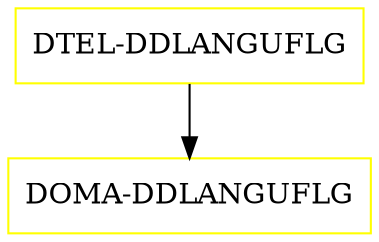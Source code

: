digraph G {
  "DTEL-DDLANGUFLG" [shape=box,color=yellow];
  "DOMA-DDLANGUFLG" [shape=box,color=yellow,URL="./DOMA_DDLANGUFLG.html"];
  "DTEL-DDLANGUFLG" -> "DOMA-DDLANGUFLG";
}
